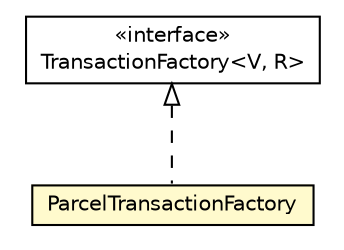 #!/usr/local/bin/dot
#
# Class diagram 
# Generated by UMLGraph version 5.1 (http://www.umlgraph.org/)
#

digraph G {
	edge [fontname="Helvetica",fontsize=10,labelfontname="Helvetica",labelfontsize=10];
	node [fontname="Helvetica",fontsize=10,shape=plaintext];
	nodesep=0.25;
	ranksep=0.5;
	// org.androidtransfuse.processor.ParcelTransactionFactory
	c95139 [label=<<table title="org.androidtransfuse.processor.ParcelTransactionFactory" border="0" cellborder="1" cellspacing="0" cellpadding="2" port="p" bgcolor="lemonChiffon" href="./ParcelTransactionFactory.html">
		<tr><td><table border="0" cellspacing="0" cellpadding="1">
<tr><td align="center" balign="center"> ParcelTransactionFactory </td></tr>
		</table></td></tr>
		</table>>, fontname="Helvetica", fontcolor="black", fontsize=10.0];
	// org.androidtransfuse.processor.TransactionFactory<V, R>
	c95140 [label=<<table title="org.androidtransfuse.processor.TransactionFactory" border="0" cellborder="1" cellspacing="0" cellpadding="2" port="p" href="./TransactionFactory.html">
		<tr><td><table border="0" cellspacing="0" cellpadding="1">
<tr><td align="center" balign="center"> &#171;interface&#187; </td></tr>
<tr><td align="center" balign="center"> TransactionFactory&lt;V, R&gt; </td></tr>
		</table></td></tr>
		</table>>, fontname="Helvetica", fontcolor="black", fontsize=10.0];
	//org.androidtransfuse.processor.ParcelTransactionFactory implements org.androidtransfuse.processor.TransactionFactory<V, R>
	c95140:p -> c95139:p [dir=back,arrowtail=empty,style=dashed];
}

